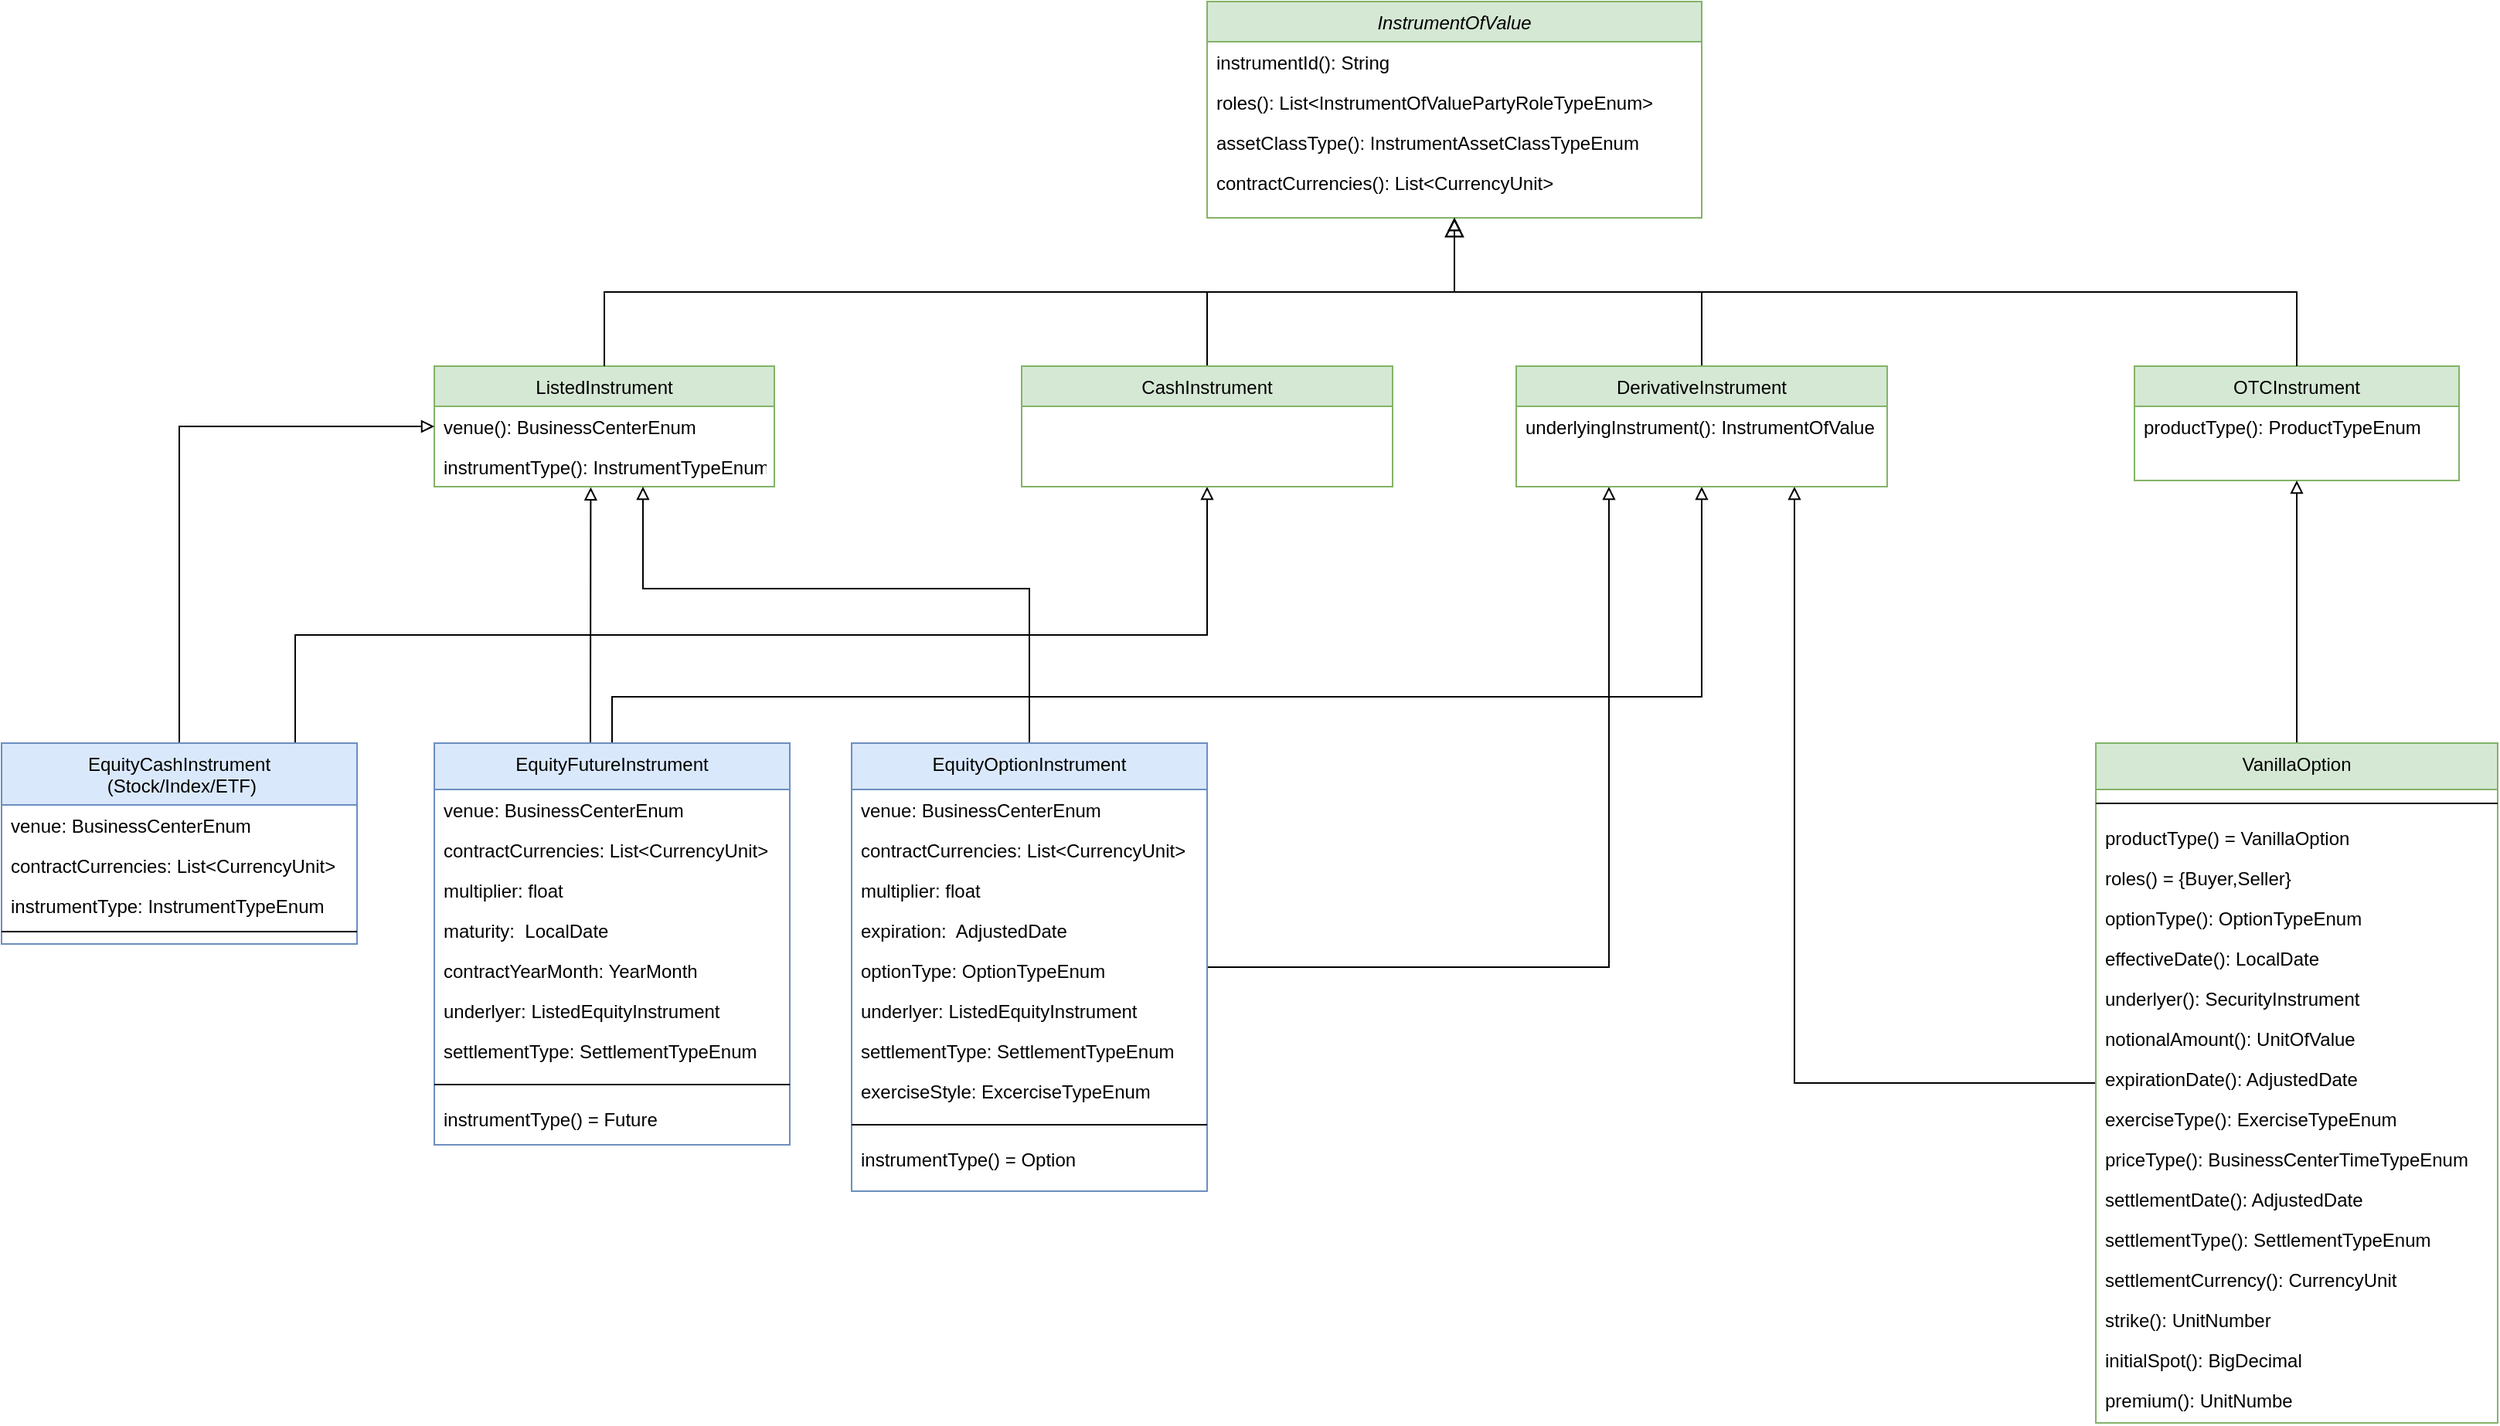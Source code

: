 <mxfile version="15.8.2" type="github" pages="2">
  <diagram id="C5RBs43oDa-KdzZeNtuy" name="Instrument">
    <mxGraphModel dx="2666" dy="793" grid="1" gridSize="10" guides="1" tooltips="1" connect="1" arrows="1" fold="1" page="1" pageScale="1" pageWidth="827" pageHeight="1169" math="0" shadow="0">
      <root>
        <mxCell id="WIyWlLk6GJQsqaUBKTNV-0" />
        <mxCell id="WIyWlLk6GJQsqaUBKTNV-1" parent="WIyWlLk6GJQsqaUBKTNV-0" />
        <mxCell id="zkfFHV4jXpPFQw0GAbJ--0" value="InstrumentOfValue" style="swimlane;fontStyle=2;align=center;verticalAlign=top;childLayout=stackLayout;horizontal=1;startSize=26;horizontalStack=0;resizeParent=1;resizeLast=0;collapsible=1;marginBottom=0;rounded=0;shadow=0;strokeWidth=1;fillColor=#d5e8d4;strokeColor=#82b366;" parent="WIyWlLk6GJQsqaUBKTNV-1" vertex="1">
          <mxGeometry x="200" y="20" width="320" height="140" as="geometry">
            <mxRectangle x="230" y="140" width="160" height="26" as="alternateBounds" />
          </mxGeometry>
        </mxCell>
        <mxCell id="zkfFHV4jXpPFQw0GAbJ--1" value="instrumentId(): String" style="text;align=left;verticalAlign=top;spacingLeft=4;spacingRight=4;overflow=hidden;rotatable=0;points=[[0,0.5],[1,0.5]];portConstraint=eastwest;" parent="zkfFHV4jXpPFQw0GAbJ--0" vertex="1">
          <mxGeometry y="26" width="320" height="26" as="geometry" />
        </mxCell>
        <mxCell id="zkfFHV4jXpPFQw0GAbJ--5" value="roles(): List&lt;InstrumentOfValuePartyRoleTypeEnum&gt;" style="text;align=left;verticalAlign=top;spacingLeft=4;spacingRight=4;overflow=hidden;rotatable=0;points=[[0,0.5],[1,0.5]];portConstraint=eastwest;" parent="zkfFHV4jXpPFQw0GAbJ--0" vertex="1">
          <mxGeometry y="52" width="320" height="26" as="geometry" />
        </mxCell>
        <mxCell id="CF3aKrQkW5i8Ui00CiUc-0" value="assetClassType(): InstrumentAssetClassTypeEnum" style="text;align=left;verticalAlign=top;spacingLeft=4;spacingRight=4;overflow=hidden;rotatable=0;points=[[0,0.5],[1,0.5]];portConstraint=eastwest;" parent="zkfFHV4jXpPFQw0GAbJ--0" vertex="1">
          <mxGeometry y="78" width="320" height="26" as="geometry" />
        </mxCell>
        <mxCell id="CF3aKrQkW5i8Ui00CiUc-2" value="contractCurrencies(): List&lt;CurrencyUnit&gt;" style="text;align=left;verticalAlign=top;spacingLeft=4;spacingRight=4;overflow=hidden;rotatable=0;points=[[0,0.5],[1,0.5]];portConstraint=eastwest;" parent="zkfFHV4jXpPFQw0GAbJ--0" vertex="1">
          <mxGeometry y="104" width="320" height="28" as="geometry" />
        </mxCell>
        <mxCell id="zkfFHV4jXpPFQw0GAbJ--6" value="ListedInstrument" style="swimlane;fontStyle=0;align=center;verticalAlign=top;childLayout=stackLayout;horizontal=1;startSize=26;horizontalStack=0;resizeParent=1;resizeLast=0;collapsible=1;marginBottom=0;rounded=0;shadow=0;strokeWidth=1;fillColor=#d5e8d4;strokeColor=#82b366;" parent="WIyWlLk6GJQsqaUBKTNV-1" vertex="1">
          <mxGeometry x="-300" y="256" width="220" height="78" as="geometry">
            <mxRectangle x="130" y="380" width="160" height="26" as="alternateBounds" />
          </mxGeometry>
        </mxCell>
        <mxCell id="zkfFHV4jXpPFQw0GAbJ--7" value="venue(): BusinessCenterEnum" style="text;align=left;verticalAlign=top;spacingLeft=4;spacingRight=4;overflow=hidden;rotatable=0;points=[[0,0.5],[1,0.5]];portConstraint=eastwest;" parent="zkfFHV4jXpPFQw0GAbJ--6" vertex="1">
          <mxGeometry y="26" width="220" height="26" as="geometry" />
        </mxCell>
        <mxCell id="CF3aKrQkW5i8Ui00CiUc-13" value="instrumentType(): InstrumentTypeEnum" style="text;align=left;verticalAlign=top;spacingLeft=4;spacingRight=4;overflow=hidden;rotatable=0;points=[[0,0.5],[1,0.5]];portConstraint=eastwest;" parent="zkfFHV4jXpPFQw0GAbJ--6" vertex="1">
          <mxGeometry y="52" width="220" height="26" as="geometry" />
        </mxCell>
        <mxCell id="zkfFHV4jXpPFQw0GAbJ--12" value="" style="endArrow=block;endSize=10;endFill=0;shadow=0;strokeWidth=1;rounded=0;edgeStyle=elbowEdgeStyle;elbow=vertical;" parent="WIyWlLk6GJQsqaUBKTNV-1" source="zkfFHV4jXpPFQw0GAbJ--6" target="zkfFHV4jXpPFQw0GAbJ--0" edge="1">
          <mxGeometry width="160" relative="1" as="geometry">
            <mxPoint x="200" y="203" as="sourcePoint" />
            <mxPoint x="200" y="203" as="targetPoint" />
          </mxGeometry>
        </mxCell>
        <mxCell id="smuRyMRjRMPVfkkQQVo7-13" style="edgeStyle=orthogonalEdgeStyle;rounded=0;orthogonalLoop=1;jettySize=auto;html=1;entryX=0.5;entryY=1;entryDx=0;entryDy=0;endArrow=block;endFill=0;" edge="1" parent="WIyWlLk6GJQsqaUBKTNV-1" source="CF3aKrQkW5i8Ui00CiUc-4" target="smuRyMRjRMPVfkkQQVo7-0">
          <mxGeometry relative="1" as="geometry">
            <Array as="points">
              <mxPoint x="-390" y="430" />
              <mxPoint x="200" y="430" />
            </Array>
          </mxGeometry>
        </mxCell>
        <mxCell id="smuRyMRjRMPVfkkQQVo7-21" style="edgeStyle=orthogonalEdgeStyle;rounded=0;orthogonalLoop=1;jettySize=auto;html=1;entryX=0;entryY=0.5;entryDx=0;entryDy=0;endArrow=block;endFill=0;" edge="1" parent="WIyWlLk6GJQsqaUBKTNV-1" source="CF3aKrQkW5i8Ui00CiUc-4" target="zkfFHV4jXpPFQw0GAbJ--7">
          <mxGeometry relative="1" as="geometry" />
        </mxCell>
        <mxCell id="CF3aKrQkW5i8Ui00CiUc-4" value="EquityCashInstrument&#xa; (Stock/Index/ETF)" style="swimlane;fontStyle=0;align=center;verticalAlign=top;childLayout=stackLayout;horizontal=1;startSize=40;horizontalStack=0;resizeParent=1;resizeLast=0;collapsible=1;marginBottom=0;rounded=0;shadow=0;strokeWidth=1;fillColor=#dae8fc;strokeColor=#6c8ebf;" parent="WIyWlLk6GJQsqaUBKTNV-1" vertex="1">
          <mxGeometry x="-580" y="500" width="230" height="130" as="geometry">
            <mxRectangle x="130" y="380" width="160" height="26" as="alternateBounds" />
          </mxGeometry>
        </mxCell>
        <mxCell id="CF3aKrQkW5i8Ui00CiUc-5" value="venue: BusinessCenterEnum" style="text;align=left;verticalAlign=top;spacingLeft=4;spacingRight=4;overflow=hidden;rotatable=0;points=[[0,0.5],[1,0.5]];portConstraint=eastwest;" parent="CF3aKrQkW5i8Ui00CiUc-4" vertex="1">
          <mxGeometry y="40" width="230" height="26" as="geometry" />
        </mxCell>
        <mxCell id="CF3aKrQkW5i8Ui00CiUc-19" value="contractCurrencies: List&lt;CurrencyUnit&gt;" style="text;align=left;verticalAlign=top;spacingLeft=4;spacingRight=4;overflow=hidden;rotatable=0;points=[[0,0.5],[1,0.5]];portConstraint=eastwest;" parent="CF3aKrQkW5i8Ui00CiUc-4" vertex="1">
          <mxGeometry y="66" width="230" height="26" as="geometry" />
        </mxCell>
        <mxCell id="CF3aKrQkW5i8Ui00CiUc-15" value="instrumentType: InstrumentTypeEnum" style="text;align=left;verticalAlign=top;spacingLeft=4;spacingRight=4;overflow=hidden;rotatable=0;points=[[0,0.5],[1,0.5]];portConstraint=eastwest;" parent="CF3aKrQkW5i8Ui00CiUc-4" vertex="1">
          <mxGeometry y="92" width="230" height="26" as="geometry" />
        </mxCell>
        <mxCell id="CF3aKrQkW5i8Ui00CiUc-6" value="" style="line;html=1;strokeWidth=1;align=left;verticalAlign=middle;spacingTop=-1;spacingLeft=3;spacingRight=3;rotatable=0;labelPosition=right;points=[];portConstraint=eastwest;" parent="CF3aKrQkW5i8Ui00CiUc-4" vertex="1">
          <mxGeometry y="118" width="230" height="8" as="geometry" />
        </mxCell>
        <mxCell id="CF3aKrQkW5i8Ui00CiUc-7" value="OTCInstrument" style="swimlane;fontStyle=0;align=center;verticalAlign=top;childLayout=stackLayout;horizontal=1;startSize=26;horizontalStack=0;resizeParent=1;resizeLast=0;collapsible=1;marginBottom=0;rounded=0;shadow=0;strokeWidth=1;fillColor=#d5e8d4;strokeColor=#82b366;" parent="WIyWlLk6GJQsqaUBKTNV-1" vertex="1">
          <mxGeometry x="800" y="256" width="210" height="74" as="geometry">
            <mxRectangle x="130" y="380" width="160" height="26" as="alternateBounds" />
          </mxGeometry>
        </mxCell>
        <mxCell id="CF3aKrQkW5i8Ui00CiUc-1" value="productType(): ProductTypeEnum" style="text;align=left;verticalAlign=top;spacingLeft=4;spacingRight=4;overflow=hidden;rotatable=0;points=[[0,0.5],[1,0.5]];portConstraint=eastwest;" parent="CF3aKrQkW5i8Ui00CiUc-7" vertex="1">
          <mxGeometry y="26" width="210" height="28" as="geometry" />
        </mxCell>
        <mxCell id="CF3aKrQkW5i8Ui00CiUc-10" value="" style="endArrow=block;endSize=10;endFill=0;shadow=0;strokeWidth=1;rounded=0;edgeStyle=elbowEdgeStyle;elbow=vertical;exitX=0.5;exitY=0;exitDx=0;exitDy=0;" parent="WIyWlLk6GJQsqaUBKTNV-1" source="CF3aKrQkW5i8Ui00CiUc-7" edge="1">
          <mxGeometry width="160" relative="1" as="geometry">
            <mxPoint x="490" y="270" as="sourcePoint" />
            <mxPoint x="360" y="160" as="targetPoint" />
          </mxGeometry>
        </mxCell>
        <mxCell id="smuRyMRjRMPVfkkQQVo7-14" style="edgeStyle=orthogonalEdgeStyle;rounded=0;orthogonalLoop=1;jettySize=auto;html=1;entryX=0.46;entryY=1.015;entryDx=0;entryDy=0;entryPerimeter=0;endArrow=block;endFill=0;" edge="1" parent="WIyWlLk6GJQsqaUBKTNV-1" source="CF3aKrQkW5i8Ui00CiUc-20" target="CF3aKrQkW5i8Ui00CiUc-13">
          <mxGeometry relative="1" as="geometry">
            <Array as="points">
              <mxPoint x="-199" y="480" />
              <mxPoint x="-199" y="480" />
            </Array>
          </mxGeometry>
        </mxCell>
        <mxCell id="smuRyMRjRMPVfkkQQVo7-15" style="edgeStyle=orthogonalEdgeStyle;rounded=0;orthogonalLoop=1;jettySize=auto;html=1;endArrow=block;endFill=0;entryX=0.5;entryY=1;entryDx=0;entryDy=0;" edge="1" parent="WIyWlLk6GJQsqaUBKTNV-1" source="CF3aKrQkW5i8Ui00CiUc-20" target="smuRyMRjRMPVfkkQQVo7-3">
          <mxGeometry relative="1" as="geometry">
            <mxPoint x="430" y="350" as="targetPoint" />
            <Array as="points">
              <mxPoint x="-185" y="470" />
              <mxPoint x="520" y="470" />
            </Array>
          </mxGeometry>
        </mxCell>
        <mxCell id="CF3aKrQkW5i8Ui00CiUc-20" value="EquityFutureInstrument" style="swimlane;fontStyle=0;align=center;verticalAlign=top;childLayout=stackLayout;horizontal=1;startSize=30;horizontalStack=0;resizeParent=1;resizeLast=0;collapsible=1;marginBottom=0;rounded=0;shadow=0;strokeWidth=1;fillColor=#dae8fc;strokeColor=#6c8ebf;" parent="WIyWlLk6GJQsqaUBKTNV-1" vertex="1">
          <mxGeometry x="-300" y="500" width="230" height="260" as="geometry">
            <mxRectangle x="130" y="380" width="160" height="26" as="alternateBounds" />
          </mxGeometry>
        </mxCell>
        <mxCell id="CF3aKrQkW5i8Ui00CiUc-21" value="venue: BusinessCenterEnum" style="text;align=left;verticalAlign=top;spacingLeft=4;spacingRight=4;overflow=hidden;rotatable=0;points=[[0,0.5],[1,0.5]];portConstraint=eastwest;" parent="CF3aKrQkW5i8Ui00CiUc-20" vertex="1">
          <mxGeometry y="30" width="230" height="26" as="geometry" />
        </mxCell>
        <mxCell id="CF3aKrQkW5i8Ui00CiUc-22" value="contractCurrencies: List&lt;CurrencyUnit&gt;" style="text;align=left;verticalAlign=top;spacingLeft=4;spacingRight=4;overflow=hidden;rotatable=0;points=[[0,0.5],[1,0.5]];portConstraint=eastwest;" parent="CF3aKrQkW5i8Ui00CiUc-20" vertex="1">
          <mxGeometry y="56" width="230" height="26" as="geometry" />
        </mxCell>
        <mxCell id="CF3aKrQkW5i8Ui00CiUc-27" value="multiplier: float" style="text;align=left;verticalAlign=top;spacingLeft=4;spacingRight=4;overflow=hidden;rotatable=0;points=[[0,0.5],[1,0.5]];portConstraint=eastwest;" parent="CF3aKrQkW5i8Ui00CiUc-20" vertex="1">
          <mxGeometry y="82" width="230" height="26" as="geometry" />
        </mxCell>
        <mxCell id="CF3aKrQkW5i8Ui00CiUc-28" value="maturity:  LocalDate" style="text;align=left;verticalAlign=top;spacingLeft=4;spacingRight=4;overflow=hidden;rotatable=0;points=[[0,0.5],[1,0.5]];portConstraint=eastwest;" parent="CF3aKrQkW5i8Ui00CiUc-20" vertex="1">
          <mxGeometry y="108" width="230" height="26" as="geometry" />
        </mxCell>
        <mxCell id="CF3aKrQkW5i8Ui00CiUc-29" value="contractYearMonth: YearMonth" style="text;align=left;verticalAlign=top;spacingLeft=4;spacingRight=4;overflow=hidden;rotatable=0;points=[[0,0.5],[1,0.5]];portConstraint=eastwest;" parent="CF3aKrQkW5i8Ui00CiUc-20" vertex="1">
          <mxGeometry y="134" width="230" height="26" as="geometry" />
        </mxCell>
        <mxCell id="CF3aKrQkW5i8Ui00CiUc-30" value="underlyer: ListedEquityInstrument" style="text;align=left;verticalAlign=top;spacingLeft=4;spacingRight=4;overflow=hidden;rotatable=0;points=[[0,0.5],[1,0.5]];portConstraint=eastwest;" parent="CF3aKrQkW5i8Ui00CiUc-20" vertex="1">
          <mxGeometry y="160" width="230" height="26" as="geometry" />
        </mxCell>
        <mxCell id="CF3aKrQkW5i8Ui00CiUc-31" value="settlementType: SettlementTypeEnum" style="text;align=left;verticalAlign=top;spacingLeft=4;spacingRight=4;overflow=hidden;rotatable=0;points=[[0,0.5],[1,0.5]];portConstraint=eastwest;" parent="CF3aKrQkW5i8Ui00CiUc-20" vertex="1">
          <mxGeometry y="186" width="230" height="26" as="geometry" />
        </mxCell>
        <mxCell id="CF3aKrQkW5i8Ui00CiUc-24" value="" style="line;html=1;strokeWidth=1;align=left;verticalAlign=middle;spacingTop=-1;spacingLeft=3;spacingRight=3;rotatable=0;labelPosition=right;points=[];portConstraint=eastwest;" parent="CF3aKrQkW5i8Ui00CiUc-20" vertex="1">
          <mxGeometry y="212" width="230" height="18" as="geometry" />
        </mxCell>
        <mxCell id="CF3aKrQkW5i8Ui00CiUc-23" value="instrumentType() = Future" style="text;align=left;verticalAlign=top;spacingLeft=4;spacingRight=4;overflow=hidden;rotatable=0;points=[[0,0.5],[1,0.5]];portConstraint=eastwest;" parent="CF3aKrQkW5i8Ui00CiUc-20" vertex="1">
          <mxGeometry y="230" width="230" height="26" as="geometry" />
        </mxCell>
        <mxCell id="smuRyMRjRMPVfkkQQVo7-17" style="edgeStyle=orthogonalEdgeStyle;rounded=0;orthogonalLoop=1;jettySize=auto;html=1;endArrow=block;endFill=0;" edge="1" parent="WIyWlLk6GJQsqaUBKTNV-1" source="CF3aKrQkW5i8Ui00CiUc-63" target="CF3aKrQkW5i8Ui00CiUc-13">
          <mxGeometry relative="1" as="geometry">
            <Array as="points">
              <mxPoint x="85" y="400" />
              <mxPoint x="-165" y="400" />
            </Array>
          </mxGeometry>
        </mxCell>
        <mxCell id="smuRyMRjRMPVfkkQQVo7-18" style="edgeStyle=orthogonalEdgeStyle;rounded=0;orthogonalLoop=1;jettySize=auto;html=1;endArrow=block;endFill=0;entryX=0.25;entryY=1;entryDx=0;entryDy=0;" edge="1" parent="WIyWlLk6GJQsqaUBKTNV-1" source="CF3aKrQkW5i8Ui00CiUc-63" target="smuRyMRjRMPVfkkQQVo7-3">
          <mxGeometry relative="1" as="geometry">
            <mxPoint x="520" y="350" as="targetPoint" />
          </mxGeometry>
        </mxCell>
        <mxCell id="CF3aKrQkW5i8Ui00CiUc-63" value="EquityOptionInstrument" style="swimlane;fontStyle=0;align=center;verticalAlign=top;childLayout=stackLayout;horizontal=1;startSize=30;horizontalStack=0;resizeParent=1;resizeLast=0;collapsible=1;marginBottom=0;rounded=0;shadow=0;strokeWidth=1;fillColor=#dae8fc;strokeColor=#6c8ebf;" parent="WIyWlLk6GJQsqaUBKTNV-1" vertex="1">
          <mxGeometry x="-30" y="500" width="230" height="290" as="geometry">
            <mxRectangle x="130" y="380" width="160" height="26" as="alternateBounds" />
          </mxGeometry>
        </mxCell>
        <mxCell id="CF3aKrQkW5i8Ui00CiUc-64" value="venue: BusinessCenterEnum" style="text;align=left;verticalAlign=top;spacingLeft=4;spacingRight=4;overflow=hidden;rotatable=0;points=[[0,0.5],[1,0.5]];portConstraint=eastwest;" parent="CF3aKrQkW5i8Ui00CiUc-63" vertex="1">
          <mxGeometry y="30" width="230" height="26" as="geometry" />
        </mxCell>
        <mxCell id="CF3aKrQkW5i8Ui00CiUc-65" value="contractCurrencies: List&lt;CurrencyUnit&gt;" style="text;align=left;verticalAlign=top;spacingLeft=4;spacingRight=4;overflow=hidden;rotatable=0;points=[[0,0.5],[1,0.5]];portConstraint=eastwest;" parent="CF3aKrQkW5i8Ui00CiUc-63" vertex="1">
          <mxGeometry y="56" width="230" height="26" as="geometry" />
        </mxCell>
        <mxCell id="CF3aKrQkW5i8Ui00CiUc-66" value="multiplier: float" style="text;align=left;verticalAlign=top;spacingLeft=4;spacingRight=4;overflow=hidden;rotatable=0;points=[[0,0.5],[1,0.5]];portConstraint=eastwest;" parent="CF3aKrQkW5i8Ui00CiUc-63" vertex="1">
          <mxGeometry y="82" width="230" height="26" as="geometry" />
        </mxCell>
        <mxCell id="CF3aKrQkW5i8Ui00CiUc-67" value="expiration:  AdjustedDate" style="text;align=left;verticalAlign=top;spacingLeft=4;spacingRight=4;overflow=hidden;rotatable=0;points=[[0,0.5],[1,0.5]];portConstraint=eastwest;" parent="CF3aKrQkW5i8Ui00CiUc-63" vertex="1">
          <mxGeometry y="108" width="230" height="26" as="geometry" />
        </mxCell>
        <mxCell id="CF3aKrQkW5i8Ui00CiUc-68" value="optionType: OptionTypeEnum" style="text;align=left;verticalAlign=top;spacingLeft=4;spacingRight=4;overflow=hidden;rotatable=0;points=[[0,0.5],[1,0.5]];portConstraint=eastwest;" parent="CF3aKrQkW5i8Ui00CiUc-63" vertex="1">
          <mxGeometry y="134" width="230" height="26" as="geometry" />
        </mxCell>
        <mxCell id="CF3aKrQkW5i8Ui00CiUc-69" value="underlyer: ListedEquityInstrument" style="text;align=left;verticalAlign=top;spacingLeft=4;spacingRight=4;overflow=hidden;rotatable=0;points=[[0,0.5],[1,0.5]];portConstraint=eastwest;" parent="CF3aKrQkW5i8Ui00CiUc-63" vertex="1">
          <mxGeometry y="160" width="230" height="26" as="geometry" />
        </mxCell>
        <mxCell id="CF3aKrQkW5i8Ui00CiUc-70" value="settlementType: SettlementTypeEnum" style="text;align=left;verticalAlign=top;spacingLeft=4;spacingRight=4;overflow=hidden;rotatable=0;points=[[0,0.5],[1,0.5]];portConstraint=eastwest;" parent="CF3aKrQkW5i8Ui00CiUc-63" vertex="1">
          <mxGeometry y="186" width="230" height="26" as="geometry" />
        </mxCell>
        <mxCell id="CF3aKrQkW5i8Ui00CiUc-76" value="exerciseStyle: ExcerciseTypeEnum" style="text;align=left;verticalAlign=top;spacingLeft=4;spacingRight=4;overflow=hidden;rotatable=0;points=[[0,0.5],[1,0.5]];portConstraint=eastwest;" parent="CF3aKrQkW5i8Ui00CiUc-63" vertex="1">
          <mxGeometry y="212" width="230" height="26" as="geometry" />
        </mxCell>
        <mxCell id="CF3aKrQkW5i8Ui00CiUc-71" value="" style="line;html=1;strokeWidth=1;align=left;verticalAlign=middle;spacingTop=-1;spacingLeft=3;spacingRight=3;rotatable=0;labelPosition=right;points=[];portConstraint=eastwest;" parent="CF3aKrQkW5i8Ui00CiUc-63" vertex="1">
          <mxGeometry y="238" width="230" height="18" as="geometry" />
        </mxCell>
        <mxCell id="CF3aKrQkW5i8Ui00CiUc-72" value="instrumentType() = Option" style="text;align=left;verticalAlign=top;spacingLeft=4;spacingRight=4;overflow=hidden;rotatable=0;points=[[0,0.5],[1,0.5]];portConstraint=eastwest;" parent="CF3aKrQkW5i8Ui00CiUc-63" vertex="1">
          <mxGeometry y="256" width="230" height="26" as="geometry" />
        </mxCell>
        <mxCell id="smuRyMRjRMPVfkkQQVo7-6" style="edgeStyle=orthogonalEdgeStyle;rounded=0;orthogonalLoop=1;jettySize=auto;html=1;entryX=0.5;entryY=1;entryDx=0;entryDy=0;endArrow=block;endFill=0;" edge="1" parent="WIyWlLk6GJQsqaUBKTNV-1" source="CF3aKrQkW5i8Ui00CiUc-77" target="CF3aKrQkW5i8Ui00CiUc-7">
          <mxGeometry relative="1" as="geometry" />
        </mxCell>
        <mxCell id="smuRyMRjRMPVfkkQQVo7-23" style="edgeStyle=orthogonalEdgeStyle;rounded=0;orthogonalLoop=1;jettySize=auto;html=1;entryX=0.75;entryY=1;entryDx=0;entryDy=0;endArrow=block;endFill=0;" edge="1" parent="WIyWlLk6GJQsqaUBKTNV-1" source="CF3aKrQkW5i8Ui00CiUc-77" target="smuRyMRjRMPVfkkQQVo7-3">
          <mxGeometry relative="1" as="geometry" />
        </mxCell>
        <mxCell id="CF3aKrQkW5i8Ui00CiUc-77" value="VanillaOption" style="swimlane;fontStyle=0;align=center;verticalAlign=top;childLayout=stackLayout;horizontal=1;startSize=30;horizontalStack=0;resizeParent=1;resizeLast=0;collapsible=1;marginBottom=0;rounded=0;shadow=0;strokeWidth=1;fillColor=#d5e8d4;strokeColor=#82b366;" parent="WIyWlLk6GJQsqaUBKTNV-1" vertex="1">
          <mxGeometry x="775" y="500" width="260" height="440" as="geometry">
            <mxRectangle x="130" y="380" width="160" height="26" as="alternateBounds" />
          </mxGeometry>
        </mxCell>
        <mxCell id="CF3aKrQkW5i8Ui00CiUc-86" value="" style="line;html=1;strokeWidth=1;align=left;verticalAlign=middle;spacingTop=-1;spacingLeft=3;spacingRight=3;rotatable=0;labelPosition=right;points=[];portConstraint=eastwest;" parent="CF3aKrQkW5i8Ui00CiUc-77" vertex="1">
          <mxGeometry y="30" width="260" height="18" as="geometry" />
        </mxCell>
        <mxCell id="CF3aKrQkW5i8Ui00CiUc-87" value="productType() = VanillaOption" style="text;align=left;verticalAlign=top;spacingLeft=4;spacingRight=4;overflow=hidden;rotatable=0;points=[[0,0.5],[1,0.5]];portConstraint=eastwest;" parent="CF3aKrQkW5i8Ui00CiUc-77" vertex="1">
          <mxGeometry y="48" width="260" height="26" as="geometry" />
        </mxCell>
        <mxCell id="CF3aKrQkW5i8Ui00CiUc-88" value="roles() = {Buyer,Seller}" style="text;align=left;verticalAlign=top;spacingLeft=4;spacingRight=4;overflow=hidden;rotatable=0;points=[[0,0.5],[1,0.5]];portConstraint=eastwest;" parent="CF3aKrQkW5i8Ui00CiUc-77" vertex="1">
          <mxGeometry y="74" width="260" height="26" as="geometry" />
        </mxCell>
        <mxCell id="CF3aKrQkW5i8Ui00CiUc-90" value="optionType(): OptionTypeEnum" style="text;align=left;verticalAlign=top;spacingLeft=4;spacingRight=4;overflow=hidden;rotatable=0;points=[[0,0.5],[1,0.5]];portConstraint=eastwest;" parent="CF3aKrQkW5i8Ui00CiUc-77" vertex="1">
          <mxGeometry y="100" width="260" height="26" as="geometry" />
        </mxCell>
        <mxCell id="CF3aKrQkW5i8Ui00CiUc-89" value="effectiveDate(): LocalDate" style="text;align=left;verticalAlign=top;spacingLeft=4;spacingRight=4;overflow=hidden;rotatable=0;points=[[0,0.5],[1,0.5]];portConstraint=eastwest;" parent="CF3aKrQkW5i8Ui00CiUc-77" vertex="1">
          <mxGeometry y="126" width="260" height="26" as="geometry" />
        </mxCell>
        <mxCell id="CF3aKrQkW5i8Ui00CiUc-91" value="underlyer(): SecurityInstrument" style="text;align=left;verticalAlign=top;spacingLeft=4;spacingRight=4;overflow=hidden;rotatable=0;points=[[0,0.5],[1,0.5]];portConstraint=eastwest;" parent="CF3aKrQkW5i8Ui00CiUc-77" vertex="1">
          <mxGeometry y="152" width="260" height="26" as="geometry" />
        </mxCell>
        <mxCell id="CF3aKrQkW5i8Ui00CiUc-92" value="notionalAmount(): UnitOfValue" style="text;align=left;verticalAlign=top;spacingLeft=4;spacingRight=4;overflow=hidden;rotatable=0;points=[[0,0.5],[1,0.5]];portConstraint=eastwest;" parent="CF3aKrQkW5i8Ui00CiUc-77" vertex="1">
          <mxGeometry y="178" width="260" height="26" as="geometry" />
        </mxCell>
        <mxCell id="CF3aKrQkW5i8Ui00CiUc-93" value="expirationDate(): AdjustedDate" style="text;align=left;verticalAlign=top;spacingLeft=4;spacingRight=4;overflow=hidden;rotatable=0;points=[[0,0.5],[1,0.5]];portConstraint=eastwest;" parent="CF3aKrQkW5i8Ui00CiUc-77" vertex="1">
          <mxGeometry y="204" width="260" height="26" as="geometry" />
        </mxCell>
        <mxCell id="CF3aKrQkW5i8Ui00CiUc-94" value="exerciseType(): ExerciseTypeEnum" style="text;align=left;verticalAlign=top;spacingLeft=4;spacingRight=4;overflow=hidden;rotatable=0;points=[[0,0.5],[1,0.5]];portConstraint=eastwest;" parent="CF3aKrQkW5i8Ui00CiUc-77" vertex="1">
          <mxGeometry y="230" width="260" height="26" as="geometry" />
        </mxCell>
        <mxCell id="CF3aKrQkW5i8Ui00CiUc-95" value="priceType(): BusinessCenterTimeTypeEnum" style="text;align=left;verticalAlign=top;spacingLeft=4;spacingRight=4;overflow=hidden;rotatable=0;points=[[0,0.5],[1,0.5]];portConstraint=eastwest;" parent="CF3aKrQkW5i8Ui00CiUc-77" vertex="1">
          <mxGeometry y="256" width="260" height="26" as="geometry" />
        </mxCell>
        <mxCell id="CF3aKrQkW5i8Ui00CiUc-96" value="settlementDate(): AdjustedDate&#xa;" style="text;align=left;verticalAlign=top;spacingLeft=4;spacingRight=4;overflow=hidden;rotatable=0;points=[[0,0.5],[1,0.5]];portConstraint=eastwest;" parent="CF3aKrQkW5i8Ui00CiUc-77" vertex="1">
          <mxGeometry y="282" width="260" height="26" as="geometry" />
        </mxCell>
        <mxCell id="CF3aKrQkW5i8Ui00CiUc-97" value="settlementType(): SettlementTypeEnum" style="text;align=left;verticalAlign=top;spacingLeft=4;spacingRight=4;overflow=hidden;rotatable=0;points=[[0,0.5],[1,0.5]];portConstraint=eastwest;" parent="CF3aKrQkW5i8Ui00CiUc-77" vertex="1">
          <mxGeometry y="308" width="260" height="26" as="geometry" />
        </mxCell>
        <mxCell id="CF3aKrQkW5i8Ui00CiUc-98" value="settlementCurrency(): CurrencyUnit" style="text;align=left;verticalAlign=top;spacingLeft=4;spacingRight=4;overflow=hidden;rotatable=0;points=[[0,0.5],[1,0.5]];portConstraint=eastwest;" parent="CF3aKrQkW5i8Ui00CiUc-77" vertex="1">
          <mxGeometry y="334" width="260" height="26" as="geometry" />
        </mxCell>
        <mxCell id="CF3aKrQkW5i8Ui00CiUc-99" value="strike(): UnitNumber" style="text;align=left;verticalAlign=top;spacingLeft=4;spacingRight=4;overflow=hidden;rotatable=0;points=[[0,0.5],[1,0.5]];portConstraint=eastwest;" parent="CF3aKrQkW5i8Ui00CiUc-77" vertex="1">
          <mxGeometry y="360" width="260" height="26" as="geometry" />
        </mxCell>
        <mxCell id="CF3aKrQkW5i8Ui00CiUc-100" value="initialSpot(): BigDecimal" style="text;align=left;verticalAlign=top;spacingLeft=4;spacingRight=4;overflow=hidden;rotatable=0;points=[[0,0.5],[1,0.5]];portConstraint=eastwest;" parent="CF3aKrQkW5i8Ui00CiUc-77" vertex="1">
          <mxGeometry y="386" width="260" height="26" as="geometry" />
        </mxCell>
        <mxCell id="CF3aKrQkW5i8Ui00CiUc-101" value="premium(): UnitNumbe" style="text;align=left;verticalAlign=top;spacingLeft=4;spacingRight=4;overflow=hidden;rotatable=0;points=[[0,0.5],[1,0.5]];portConstraint=eastwest;" parent="CF3aKrQkW5i8Ui00CiUc-77" vertex="1">
          <mxGeometry y="412" width="260" height="26" as="geometry" />
        </mxCell>
        <mxCell id="smuRyMRjRMPVfkkQQVo7-7" style="edgeStyle=orthogonalEdgeStyle;rounded=0;orthogonalLoop=1;jettySize=auto;html=1;entryX=0.5;entryY=1;entryDx=0;entryDy=0;endArrow=block;endFill=0;" edge="1" parent="WIyWlLk6GJQsqaUBKTNV-1" source="smuRyMRjRMPVfkkQQVo7-0" target="zkfFHV4jXpPFQw0GAbJ--0">
          <mxGeometry relative="1" as="geometry" />
        </mxCell>
        <mxCell id="smuRyMRjRMPVfkkQQVo7-0" value="CashInstrument" style="swimlane;fontStyle=0;align=center;verticalAlign=top;childLayout=stackLayout;horizontal=1;startSize=26;horizontalStack=0;resizeParent=1;resizeLast=0;collapsible=1;marginBottom=0;rounded=0;shadow=0;strokeWidth=1;fillColor=#d5e8d4;strokeColor=#82b366;" vertex="1" parent="WIyWlLk6GJQsqaUBKTNV-1">
          <mxGeometry x="80" y="256" width="240" height="78" as="geometry">
            <mxRectangle x="130" y="380" width="160" height="26" as="alternateBounds" />
          </mxGeometry>
        </mxCell>
        <mxCell id="smuRyMRjRMPVfkkQQVo7-10" style="edgeStyle=orthogonalEdgeStyle;rounded=0;orthogonalLoop=1;jettySize=auto;html=1;endArrow=block;endFill=0;" edge="1" parent="WIyWlLk6GJQsqaUBKTNV-1" source="smuRyMRjRMPVfkkQQVo7-3">
          <mxGeometry relative="1" as="geometry">
            <mxPoint x="360" y="160" as="targetPoint" />
            <Array as="points">
              <mxPoint x="520" y="208" />
              <mxPoint x="360" y="208" />
              <mxPoint x="360" y="160" />
            </Array>
          </mxGeometry>
        </mxCell>
        <mxCell id="smuRyMRjRMPVfkkQQVo7-3" value="DerivativeInstrument" style="swimlane;fontStyle=0;align=center;verticalAlign=top;childLayout=stackLayout;horizontal=1;startSize=26;horizontalStack=0;resizeParent=1;resizeLast=0;collapsible=1;marginBottom=0;rounded=0;shadow=0;strokeWidth=1;fillColor=#d5e8d4;strokeColor=#82b366;" vertex="1" parent="WIyWlLk6GJQsqaUBKTNV-1">
          <mxGeometry x="400" y="256" width="240" height="78" as="geometry">
            <mxRectangle x="130" y="380" width="160" height="26" as="alternateBounds" />
          </mxGeometry>
        </mxCell>
        <mxCell id="smuRyMRjRMPVfkkQQVo7-4" value="underlyingInstrument(): InstrumentOfValue" style="text;align=left;verticalAlign=top;spacingLeft=4;spacingRight=4;overflow=hidden;rotatable=0;points=[[0,0.5],[1,0.5]];portConstraint=eastwest;" vertex="1" parent="smuRyMRjRMPVfkkQQVo7-3">
          <mxGeometry y="26" width="240" height="26" as="geometry" />
        </mxCell>
      </root>
    </mxGraphModel>
  </diagram>
  <diagram id="ew8PHZUhfETG6hWEcZPZ" name="Trade">
    <mxGraphModel dx="1333" dy="636" grid="1" gridSize="10" guides="1" tooltips="1" connect="1" arrows="1" fold="1" page="1" pageScale="1" pageWidth="827" pageHeight="1169" math="0" shadow="0">
      <root>
        <mxCell id="cf7MfvfyNznJGbvgnscW-0" />
        <mxCell id="cf7MfvfyNznJGbvgnscW-1" parent="cf7MfvfyNznJGbvgnscW-0" />
        <mxCell id="HzI2bR7QmZMDvBQQEEOE-0" value="Trade" style="swimlane;fontStyle=0;align=center;verticalAlign=top;childLayout=stackLayout;horizontal=1;startSize=30;horizontalStack=0;resizeParent=1;resizeLast=0;collapsible=1;marginBottom=0;rounded=0;shadow=0;strokeWidth=1;" parent="cf7MfvfyNznJGbvgnscW-1" vertex="1">
          <mxGeometry x="140" y="300" width="320" height="278" as="geometry">
            <mxRectangle x="130" y="380" width="160" height="26" as="alternateBounds" />
          </mxGeometry>
        </mxCell>
        <mxCell id="FQzkOHFaZOVVtLJwkVyi-0" value="tradeId: String" style="text;align=left;verticalAlign=top;spacingLeft=4;spacingRight=4;overflow=hidden;rotatable=0;points=[[0,0.5],[1,0.5]];portConstraint=eastwest;" parent="HzI2bR7QmZMDvBQQEEOE-0" vertex="1">
          <mxGeometry y="30" width="320" height="26" as="geometry" />
        </mxCell>
        <mxCell id="FQzkOHFaZOVVtLJwkVyi-2" value="tradeDate: LocalDate" style="text;align=left;verticalAlign=top;spacingLeft=4;spacingRight=4;overflow=hidden;rotatable=0;points=[[0,0.5],[1,0.5]];portConstraint=eastwest;" parent="HzI2bR7QmZMDvBQQEEOE-0" vertex="1">
          <mxGeometry y="56" width="320" height="26" as="geometry" />
        </mxCell>
        <mxCell id="FQzkOHFaZOVVtLJwkVyi-3" value="book: String" style="text;align=left;verticalAlign=top;spacingLeft=4;spacingRight=4;overflow=hidden;rotatable=0;points=[[0,0.5],[1,0.5]];portConstraint=eastwest;" parent="HzI2bR7QmZMDvBQQEEOE-0" vertex="1">
          <mxGeometry y="82" width="320" height="26" as="geometry" />
        </mxCell>
        <mxCell id="FQzkOHFaZOVVtLJwkVyi-4" value="trader: String" style="text;align=left;verticalAlign=top;spacingLeft=4;spacingRight=4;overflow=hidden;rotatable=0;points=[[0,0.5],[1,0.5]];portConstraint=eastwest;" parent="HzI2bR7QmZMDvBQQEEOE-0" vertex="1">
          <mxGeometry y="108" width="320" height="26" as="geometry" />
        </mxCell>
        <mxCell id="FQzkOHFaZOVVtLJwkVyi-5" value="positions: List&lt;Position&gt;" style="text;align=left;verticalAlign=top;spacingLeft=4;spacingRight=4;overflow=hidden;rotatable=0;points=[[0,0.5],[1,0.5]];portConstraint=eastwest;" parent="HzI2bR7QmZMDvBQQEEOE-0" vertex="1">
          <mxGeometry y="134" width="320" height="26" as="geometry" />
        </mxCell>
        <mxCell id="FQzkOHFaZOVVtLJwkVyi-6" value="nonEconomicPartyRoles: List&lt;NonEconomicPartyRole&gt;" style="text;align=left;verticalAlign=top;spacingLeft=4;spacingRight=4;overflow=hidden;rotatable=0;points=[[0,0.5],[1,0.5]];portConstraint=eastwest;" parent="HzI2bR7QmZMDvBQQEEOE-0" vertex="1">
          <mxGeometry y="160" width="320" height="26" as="geometry" />
        </mxCell>
        <mxCell id="FQzkOHFaZOVVtLJwkVyi-7" value="tradeStatus: TradeStatusEnum" style="text;align=left;verticalAlign=top;spacingLeft=4;spacingRight=4;overflow=hidden;rotatable=0;points=[[0,0.5],[1,0.5]];portConstraint=eastwest;" parent="HzI2bR7QmZMDvBQQEEOE-0" vertex="1">
          <mxGeometry y="186" width="320" height="26" as="geometry" />
        </mxCell>
        <mxCell id="FQzkOHFaZOVVtLJwkVyi-8" value="comment: String" style="text;align=left;verticalAlign=top;spacingLeft=4;spacingRight=4;overflow=hidden;rotatable=0;points=[[0,0.5],[1,0.5]];portConstraint=eastwest;" parent="HzI2bR7QmZMDvBQQEEOE-0" vertex="1">
          <mxGeometry y="212" width="320" height="26" as="geometry" />
        </mxCell>
        <mxCell id="HzI2bR7QmZMDvBQQEEOE-1" value="" style="line;html=1;strokeWidth=1;align=left;verticalAlign=middle;spacingTop=-1;spacingLeft=3;spacingRight=3;rotatable=0;labelPosition=right;points=[];portConstraint=eastwest;" parent="HzI2bR7QmZMDvBQQEEOE-0" vertex="1">
          <mxGeometry y="238" width="320" height="40" as="geometry" />
        </mxCell>
        <mxCell id="FQzkOHFaZOVVtLJwkVyi-9" value="Position" style="swimlane;fontStyle=0;align=center;verticalAlign=top;childLayout=stackLayout;horizontal=1;startSize=30;horizontalStack=0;resizeParent=1;resizeLast=0;collapsible=1;marginBottom=0;rounded=0;shadow=0;strokeWidth=1;" parent="cf7MfvfyNznJGbvgnscW-1" vertex="1">
          <mxGeometry x="630" y="290" width="320" height="226" as="geometry">
            <mxRectangle x="130" y="380" width="160" height="26" as="alternateBounds" />
          </mxGeometry>
        </mxCell>
        <mxCell id="FQzkOHFaZOVVtLJwkVyi-10" value="positionId: String" style="text;align=left;verticalAlign=top;spacingLeft=4;spacingRight=4;overflow=hidden;rotatable=0;points=[[0,0.5],[1,0.5]];portConstraint=eastwest;" parent="FQzkOHFaZOVVtLJwkVyi-9" vertex="1">
          <mxGeometry y="30" width="320" height="26" as="geometry" />
        </mxCell>
        <mxCell id="FQzkOHFaZOVVtLJwkVyi-11" value="counterParty: Party" style="text;align=left;verticalAlign=top;spacingLeft=4;spacingRight=4;overflow=hidden;rotatable=0;points=[[0,0.5],[1,0.5]];portConstraint=eastwest;" parent="FQzkOHFaZOVVtLJwkVyi-9" vertex="1">
          <mxGeometry y="56" width="320" height="26" as="geometry" />
        </mxCell>
        <mxCell id="FQzkOHFaZOVVtLJwkVyi-12" value="positionBook: String" style="text;align=left;verticalAlign=top;spacingLeft=4;spacingRight=4;overflow=hidden;rotatable=0;points=[[0,0.5],[1,0.5]];portConstraint=eastwest;" parent="FQzkOHFaZOVVtLJwkVyi-9" vertex="1">
          <mxGeometry y="82" width="320" height="26" as="geometry" />
        </mxCell>
        <mxCell id="FQzkOHFaZOVVtLJwkVyi-13" value="quantity: float" style="text;align=left;verticalAlign=top;spacingLeft=4;spacingRight=4;overflow=hidden;rotatable=0;points=[[0,0.5],[1,0.5]];portConstraint=eastwest;" parent="FQzkOHFaZOVVtLJwkVyi-9" vertex="1">
          <mxGeometry y="108" width="320" height="26" as="geometry" />
        </mxCell>
        <mxCell id="FQzkOHFaZOVVtLJwkVyi-14" value="accountAllocation: List&lt;AccountAllocation&gt;" style="text;align=left;verticalAlign=top;spacingLeft=4;spacingRight=4;overflow=hidden;rotatable=0;points=[[0,0.5],[1,0.5]];portConstraint=eastwest;" parent="FQzkOHFaZOVVtLJwkVyi-9" vertex="1">
          <mxGeometry y="134" width="320" height="26" as="geometry" />
        </mxCell>
        <mxCell id="FQzkOHFaZOVVtLJwkVyi-17" value="asset: Asset" style="text;align=left;verticalAlign=top;spacingLeft=4;spacingRight=4;overflow=hidden;rotatable=0;points=[[0,0.5],[1,0.5]];portConstraint=eastwest;" parent="FQzkOHFaZOVVtLJwkVyi-9" vertex="1">
          <mxGeometry y="160" width="320" height="26" as="geometry" />
        </mxCell>
        <mxCell id="FQzkOHFaZOVVtLJwkVyi-18" value="" style="line;html=1;strokeWidth=1;align=left;verticalAlign=middle;spacingTop=-1;spacingLeft=3;spacingRight=3;rotatable=0;labelPosition=right;points=[];portConstraint=eastwest;" parent="FQzkOHFaZOVVtLJwkVyi-9" vertex="1">
          <mxGeometry y="186" width="320" height="40" as="geometry" />
        </mxCell>
        <mxCell id="FQzkOHFaZOVVtLJwkVyi-22" style="edgeStyle=orthogonalEdgeStyle;rounded=0;orthogonalLoop=1;jettySize=auto;html=1;entryX=-0.003;entryY=0.06;entryDx=0;entryDy=0;entryPerimeter=0;" parent="cf7MfvfyNznJGbvgnscW-1" source="FQzkOHFaZOVVtLJwkVyi-5" target="FQzkOHFaZOVVtLJwkVyi-9" edge="1">
          <mxGeometry relative="1" as="geometry" />
        </mxCell>
        <mxCell id="FQzkOHFaZOVVtLJwkVyi-23" value="Asset" style="swimlane;fontStyle=0;align=center;verticalAlign=top;childLayout=stackLayout;horizontal=1;startSize=30;horizontalStack=0;resizeParent=1;resizeLast=0;collapsible=1;marginBottom=0;rounded=0;shadow=0;strokeWidth=1;" parent="cf7MfvfyNznJGbvgnscW-1" vertex="1">
          <mxGeometry x="630" y="620" width="320" height="122" as="geometry">
            <mxRectangle x="130" y="380" width="160" height="26" as="alternateBounds" />
          </mxGeometry>
        </mxCell>
        <mxCell id="FQzkOHFaZOVVtLJwkVyi-24" value="instrumentOfValue: InstrumentOfValue" style="text;align=left;verticalAlign=top;spacingLeft=4;spacingRight=4;overflow=hidden;rotatable=0;points=[[0,0.5],[1,0.5]];portConstraint=eastwest;" parent="FQzkOHFaZOVVtLJwkVyi-23" vertex="1">
          <mxGeometry y="30" width="320" height="26" as="geometry" />
        </mxCell>
        <mxCell id="FQzkOHFaZOVVtLJwkVyi-25" value="partyRoles: List&lt;PartyRole&gt;" style="text;align=left;verticalAlign=top;spacingLeft=4;spacingRight=4;overflow=hidden;rotatable=0;points=[[0,0.5],[1,0.5]];portConstraint=eastwest;" parent="FQzkOHFaZOVVtLJwkVyi-23" vertex="1">
          <mxGeometry y="56" width="320" height="26" as="geometry" />
        </mxCell>
        <mxCell id="FQzkOHFaZOVVtLJwkVyi-30" value="" style="line;html=1;strokeWidth=1;align=left;verticalAlign=middle;spacingTop=-1;spacingLeft=3;spacingRight=3;rotatable=0;labelPosition=right;points=[];portConstraint=eastwest;" parent="FQzkOHFaZOVVtLJwkVyi-23" vertex="1">
          <mxGeometry y="82" width="320" height="40" as="geometry" />
        </mxCell>
        <mxCell id="FQzkOHFaZOVVtLJwkVyi-31" style="edgeStyle=orthogonalEdgeStyle;rounded=0;orthogonalLoop=1;jettySize=auto;html=1;" parent="cf7MfvfyNznJGbvgnscW-1" source="FQzkOHFaZOVVtLJwkVyi-17" target="FQzkOHFaZOVVtLJwkVyi-23" edge="1">
          <mxGeometry relative="1" as="geometry" />
        </mxCell>
      </root>
    </mxGraphModel>
  </diagram>
</mxfile>
